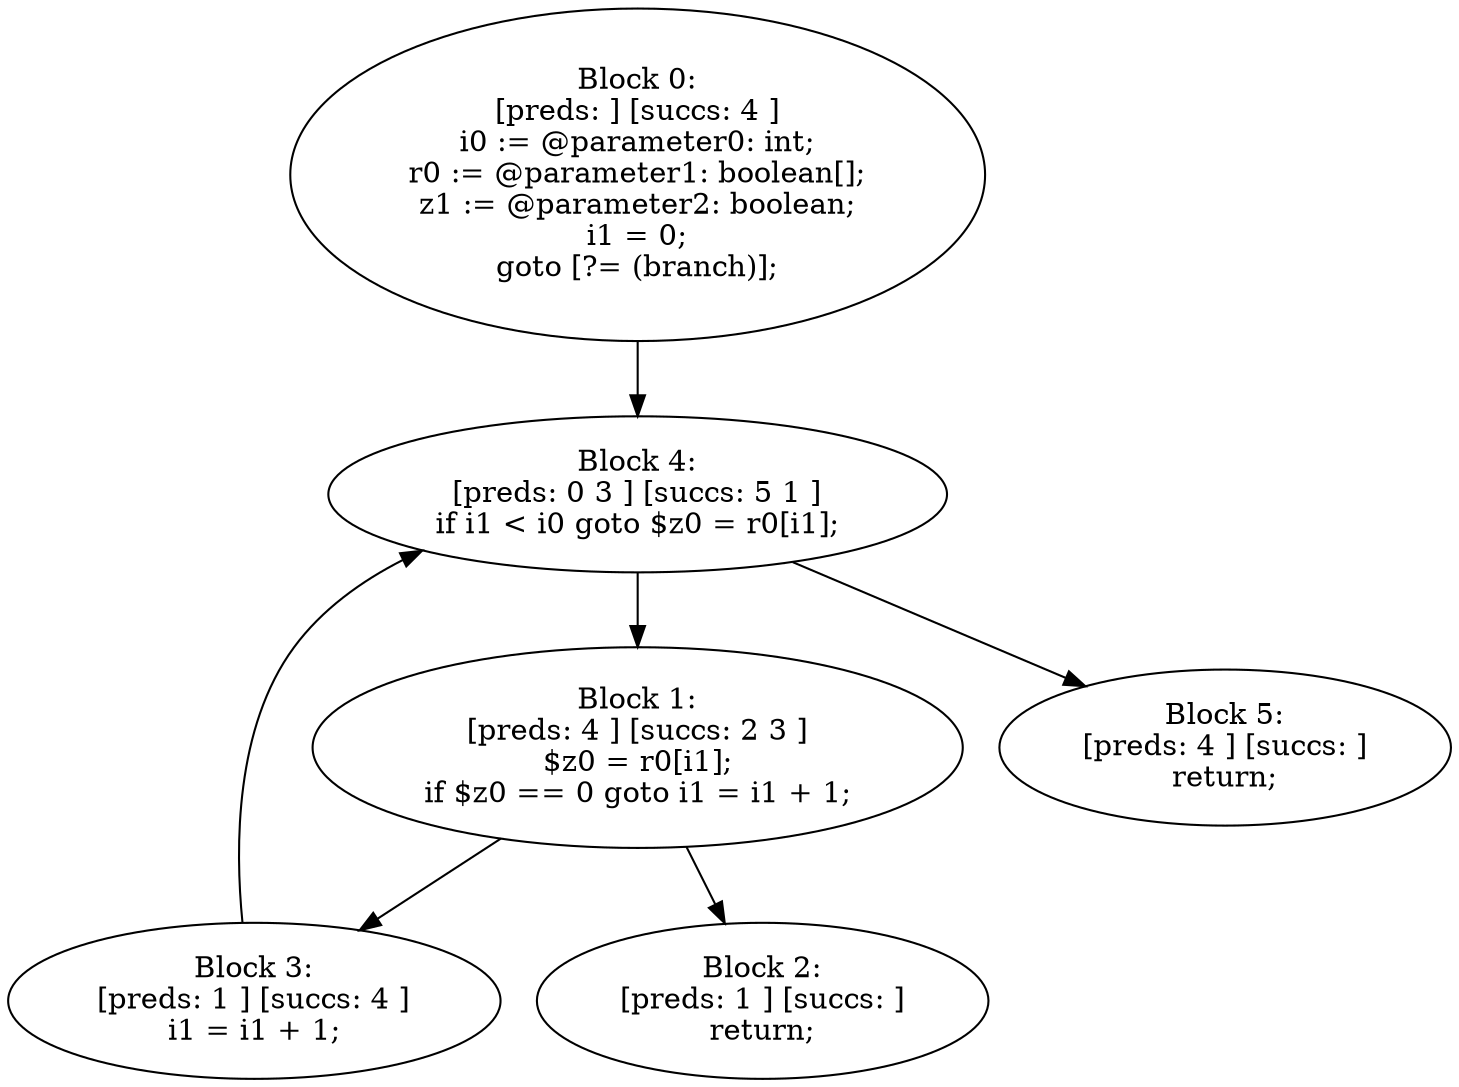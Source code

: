 digraph "unitGraph" {
    "Block 0:
[preds: ] [succs: 4 ]
i0 := @parameter0: int;
r0 := @parameter1: boolean[];
z1 := @parameter2: boolean;
i1 = 0;
goto [?= (branch)];
"
    "Block 1:
[preds: 4 ] [succs: 2 3 ]
$z0 = r0[i1];
if $z0 == 0 goto i1 = i1 + 1;
"
    "Block 2:
[preds: 1 ] [succs: ]
return;
"
    "Block 3:
[preds: 1 ] [succs: 4 ]
i1 = i1 + 1;
"
    "Block 4:
[preds: 0 3 ] [succs: 5 1 ]
if i1 < i0 goto $z0 = r0[i1];
"
    "Block 5:
[preds: 4 ] [succs: ]
return;
"
    "Block 0:
[preds: ] [succs: 4 ]
i0 := @parameter0: int;
r0 := @parameter1: boolean[];
z1 := @parameter2: boolean;
i1 = 0;
goto [?= (branch)];
"->"Block 4:
[preds: 0 3 ] [succs: 5 1 ]
if i1 < i0 goto $z0 = r0[i1];
";
    "Block 1:
[preds: 4 ] [succs: 2 3 ]
$z0 = r0[i1];
if $z0 == 0 goto i1 = i1 + 1;
"->"Block 2:
[preds: 1 ] [succs: ]
return;
";
    "Block 1:
[preds: 4 ] [succs: 2 3 ]
$z0 = r0[i1];
if $z0 == 0 goto i1 = i1 + 1;
"->"Block 3:
[preds: 1 ] [succs: 4 ]
i1 = i1 + 1;
";
    "Block 3:
[preds: 1 ] [succs: 4 ]
i1 = i1 + 1;
"->"Block 4:
[preds: 0 3 ] [succs: 5 1 ]
if i1 < i0 goto $z0 = r0[i1];
";
    "Block 4:
[preds: 0 3 ] [succs: 5 1 ]
if i1 < i0 goto $z0 = r0[i1];
"->"Block 5:
[preds: 4 ] [succs: ]
return;
";
    "Block 4:
[preds: 0 3 ] [succs: 5 1 ]
if i1 < i0 goto $z0 = r0[i1];
"->"Block 1:
[preds: 4 ] [succs: 2 3 ]
$z0 = r0[i1];
if $z0 == 0 goto i1 = i1 + 1;
";
}
